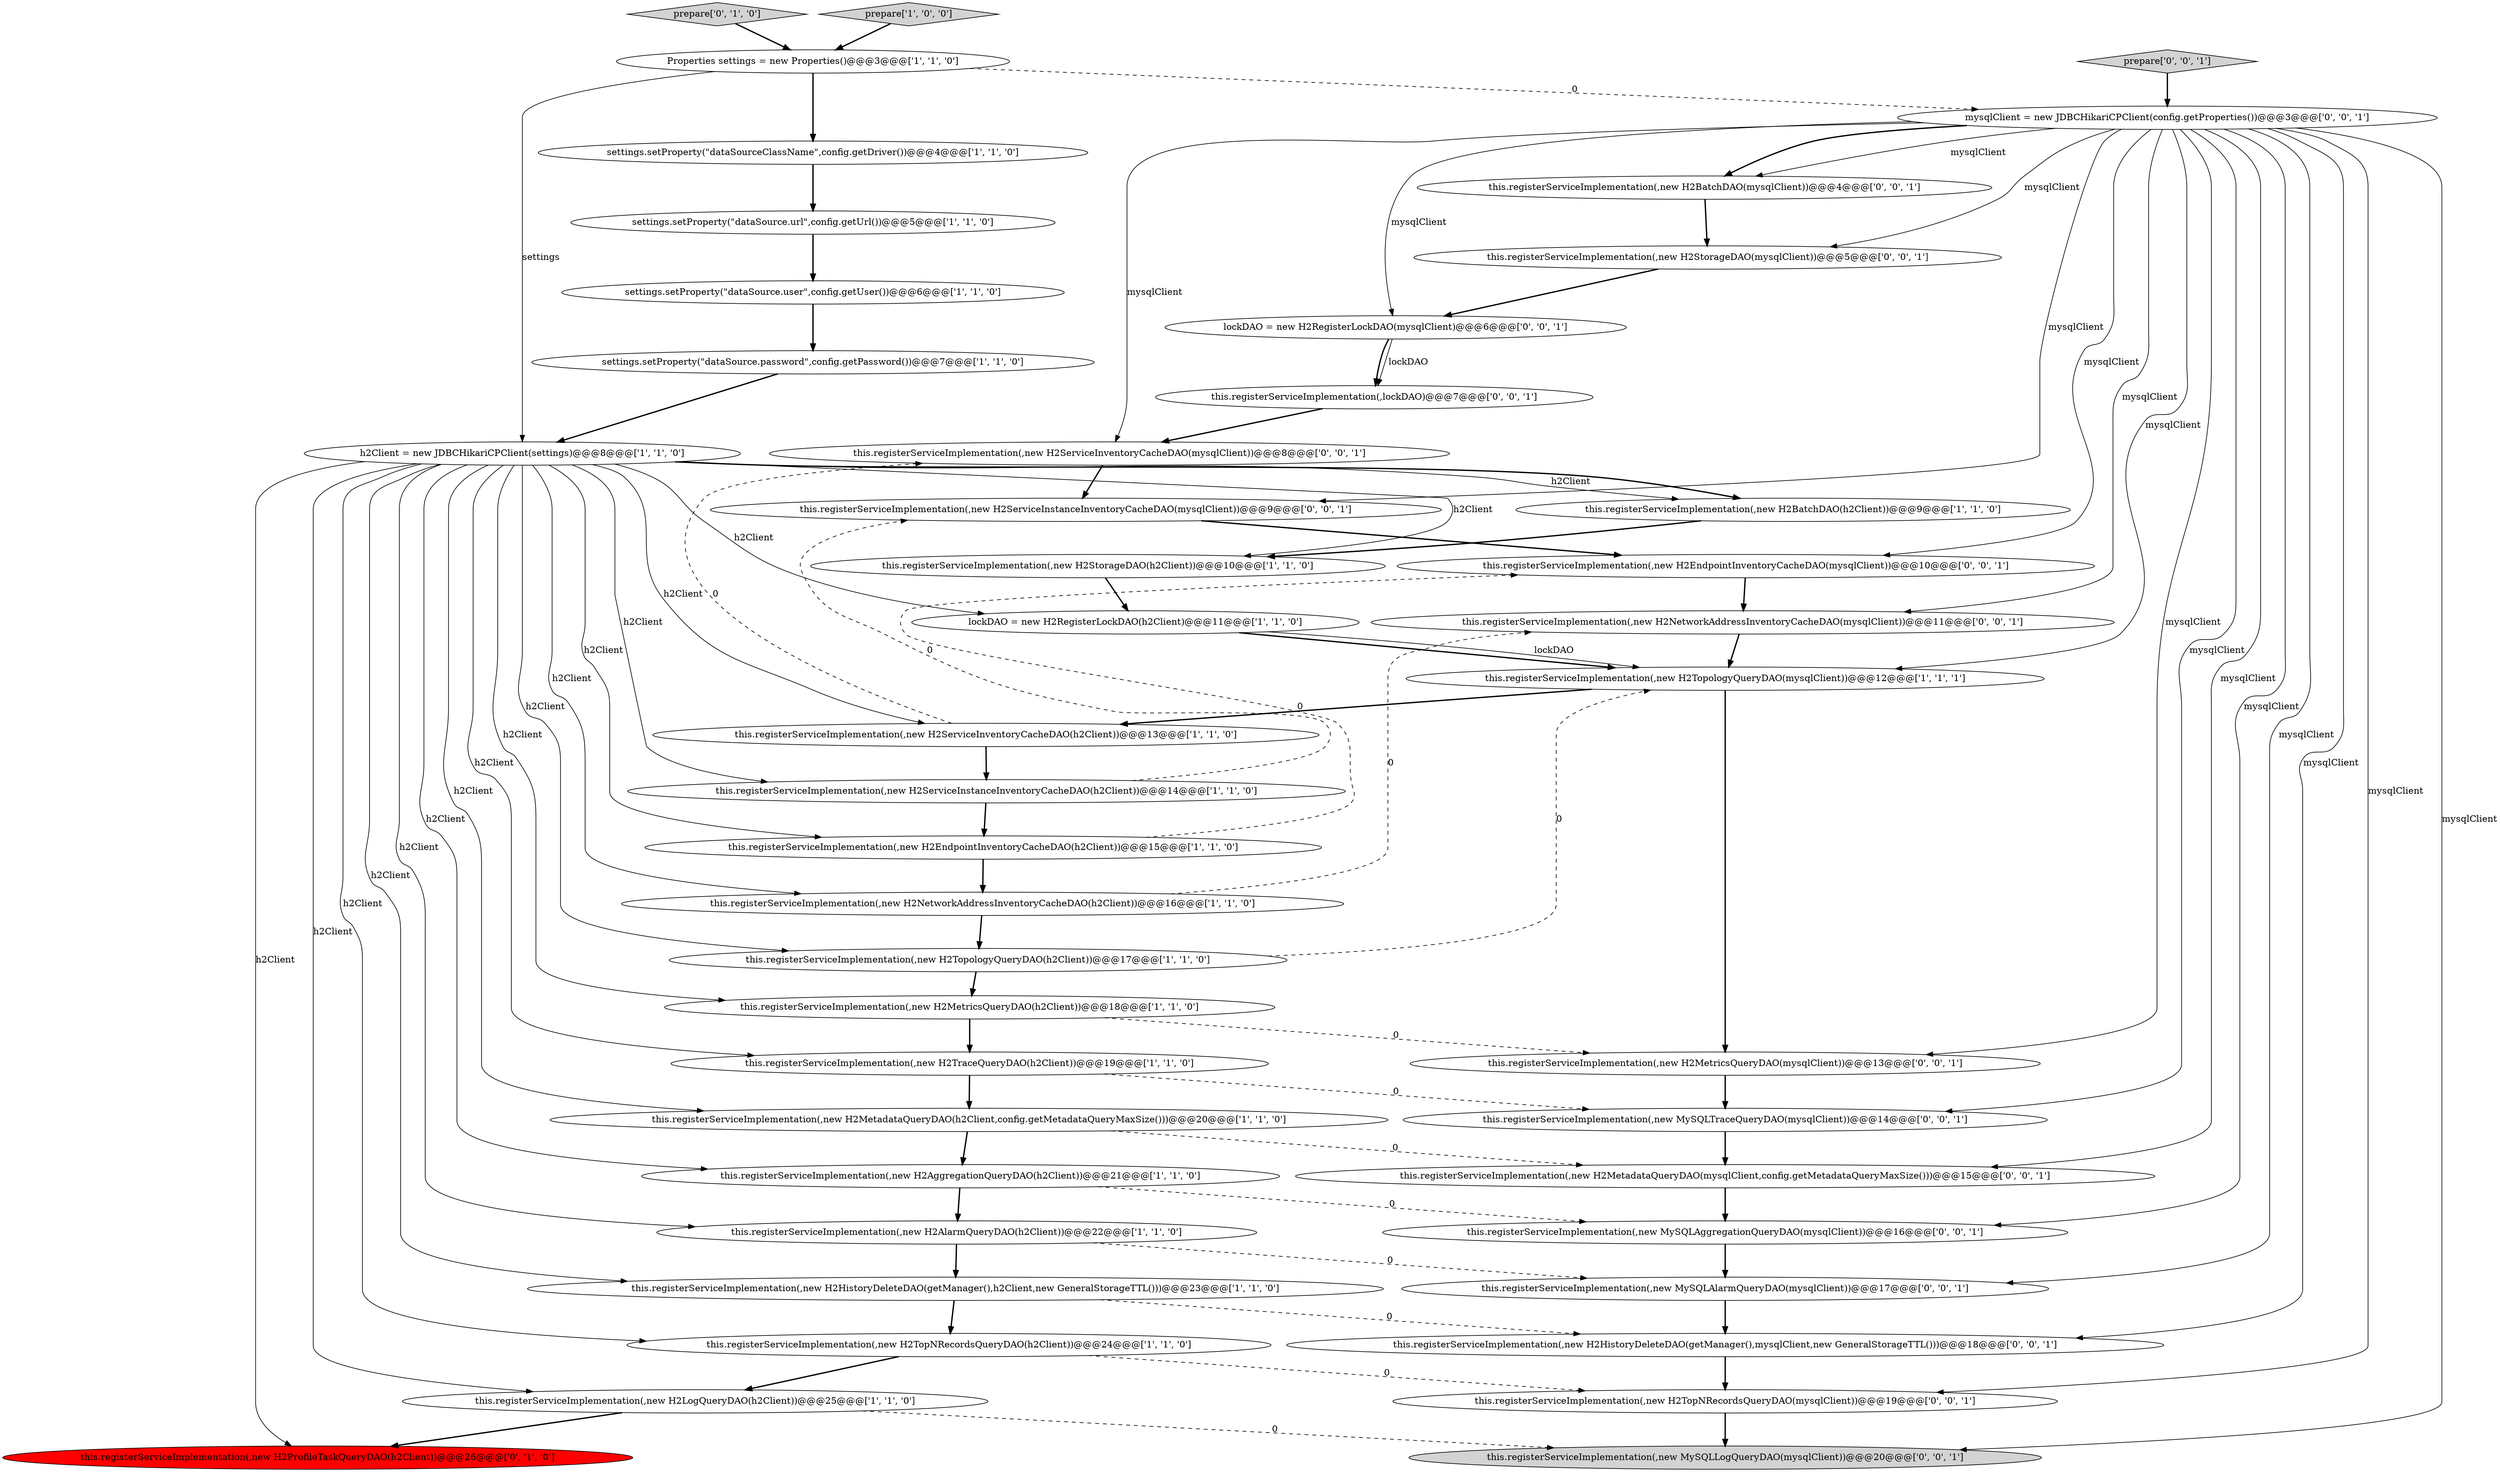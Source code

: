digraph {
30 [style = filled, label = "this.registerServiceImplementation(,new H2MetricsQueryDAO(mysqlClient))@@@13@@@['0', '0', '1']", fillcolor = white, shape = ellipse image = "AAA0AAABBB3BBB"];
40 [style = filled, label = "lockDAO = new H2RegisterLockDAO(mysqlClient)@@@6@@@['0', '0', '1']", fillcolor = white, shape = ellipse image = "AAA0AAABBB3BBB"];
9 [style = filled, label = "this.registerServiceImplementation(,new H2ServiceInventoryCacheDAO(h2Client))@@@13@@@['1', '1', '0']", fillcolor = white, shape = ellipse image = "AAA0AAABBB1BBB"];
29 [style = filled, label = "this.registerServiceImplementation(,lockDAO)@@@7@@@['0', '0', '1']", fillcolor = white, shape = ellipse image = "AAA0AAABBB3BBB"];
1 [style = filled, label = "this.registerServiceImplementation(,new H2TraceQueryDAO(h2Client))@@@19@@@['1', '1', '0']", fillcolor = white, shape = ellipse image = "AAA0AAABBB1BBB"];
33 [style = filled, label = "this.registerServiceImplementation(,new H2EndpointInventoryCacheDAO(mysqlClient))@@@10@@@['0', '0', '1']", fillcolor = white, shape = ellipse image = "AAA0AAABBB3BBB"];
2 [style = filled, label = "this.registerServiceImplementation(,new H2BatchDAO(h2Client))@@@9@@@['1', '1', '0']", fillcolor = white, shape = ellipse image = "AAA0AAABBB1BBB"];
26 [style = filled, label = "this.registerServiceImplementation(,new MySQLTraceQueryDAO(mysqlClient))@@@14@@@['0', '0', '1']", fillcolor = white, shape = ellipse image = "AAA0AAABBB3BBB"];
16 [style = filled, label = "this.registerServiceImplementation(,new H2ServiceInstanceInventoryCacheDAO(h2Client))@@@14@@@['1', '1', '0']", fillcolor = white, shape = ellipse image = "AAA0AAABBB1BBB"];
24 [style = filled, label = "this.registerServiceImplementation(,new H2ProfileTaskQueryDAO(h2Client))@@@26@@@['0', '1', '0']", fillcolor = red, shape = ellipse image = "AAA1AAABBB2BBB"];
21 [style = filled, label = "h2Client = new JDBCHikariCPClient(settings)@@@8@@@['1', '1', '0']", fillcolor = white, shape = ellipse image = "AAA0AAABBB1BBB"];
32 [style = filled, label = "this.registerServiceImplementation(,new H2ServiceInventoryCacheDAO(mysqlClient))@@@8@@@['0', '0', '1']", fillcolor = white, shape = ellipse image = "AAA0AAABBB3BBB"];
41 [style = filled, label = "mysqlClient = new JDBCHikariCPClient(config.getProperties())@@@3@@@['0', '0', '1']", fillcolor = white, shape = ellipse image = "AAA0AAABBB3BBB"];
17 [style = filled, label = "this.registerServiceImplementation(,new H2StorageDAO(h2Client))@@@10@@@['1', '1', '0']", fillcolor = white, shape = ellipse image = "AAA0AAABBB1BBB"];
11 [style = filled, label = "settings.setProperty(\"dataSource.url\",config.getUrl())@@@5@@@['1', '1', '0']", fillcolor = white, shape = ellipse image = "AAA0AAABBB1BBB"];
7 [style = filled, label = "this.registerServiceImplementation(,new H2MetadataQueryDAO(h2Client,config.getMetadataQueryMaxSize()))@@@20@@@['1', '1', '0']", fillcolor = white, shape = ellipse image = "AAA0AAABBB1BBB"];
37 [style = filled, label = "this.registerServiceImplementation(,new H2BatchDAO(mysqlClient))@@@4@@@['0', '0', '1']", fillcolor = white, shape = ellipse image = "AAA0AAABBB3BBB"];
4 [style = filled, label = "Properties settings = new Properties()@@@3@@@['1', '1', '0']", fillcolor = white, shape = ellipse image = "AAA0AAABBB1BBB"];
0 [style = filled, label = "this.registerServiceImplementation(,new H2TopNRecordsQueryDAO(h2Client))@@@24@@@['1', '1', '0']", fillcolor = white, shape = ellipse image = "AAA0AAABBB1BBB"];
3 [style = filled, label = "this.registerServiceImplementation(,new H2NetworkAddressInventoryCacheDAO(h2Client))@@@16@@@['1', '1', '0']", fillcolor = white, shape = ellipse image = "AAA0AAABBB1BBB"];
20 [style = filled, label = "settings.setProperty(\"dataSource.user\",config.getUser())@@@6@@@['1', '1', '0']", fillcolor = white, shape = ellipse image = "AAA0AAABBB1BBB"];
39 [style = filled, label = "this.registerServiceImplementation(,new H2HistoryDeleteDAO(getManager(),mysqlClient,new GeneralStorageTTL()))@@@18@@@['0', '0', '1']", fillcolor = white, shape = ellipse image = "AAA0AAABBB3BBB"];
27 [style = filled, label = "prepare['0', '0', '1']", fillcolor = lightgray, shape = diamond image = "AAA0AAABBB3BBB"];
28 [style = filled, label = "this.registerServiceImplementation(,new H2NetworkAddressInventoryCacheDAO(mysqlClient))@@@11@@@['0', '0', '1']", fillcolor = white, shape = ellipse image = "AAA0AAABBB3BBB"];
15 [style = filled, label = "settings.setProperty(\"dataSourceClassName\",config.getDriver())@@@4@@@['1', '1', '0']", fillcolor = white, shape = ellipse image = "AAA0AAABBB1BBB"];
36 [style = filled, label = "this.registerServiceImplementation(,new MySQLLogQueryDAO(mysqlClient))@@@20@@@['0', '0', '1']", fillcolor = lightgray, shape = ellipse image = "AAA0AAABBB3BBB"];
12 [style = filled, label = "settings.setProperty(\"dataSource.password\",config.getPassword())@@@7@@@['1', '1', '0']", fillcolor = white, shape = ellipse image = "AAA0AAABBB1BBB"];
42 [style = filled, label = "this.registerServiceImplementation(,new MySQLAggregationQueryDAO(mysqlClient))@@@16@@@['0', '0', '1']", fillcolor = white, shape = ellipse image = "AAA0AAABBB3BBB"];
31 [style = filled, label = "this.registerServiceImplementation(,new H2TopNRecordsQueryDAO(mysqlClient))@@@19@@@['0', '0', '1']", fillcolor = white, shape = ellipse image = "AAA0AAABBB3BBB"];
25 [style = filled, label = "prepare['0', '1', '0']", fillcolor = lightgray, shape = diamond image = "AAA0AAABBB2BBB"];
22 [style = filled, label = "prepare['1', '0', '0']", fillcolor = lightgray, shape = diamond image = "AAA0AAABBB1BBB"];
8 [style = filled, label = "this.registerServiceImplementation(,new H2HistoryDeleteDAO(getManager(),h2Client,new GeneralStorageTTL()))@@@23@@@['1', '1', '0']", fillcolor = white, shape = ellipse image = "AAA0AAABBB1BBB"];
34 [style = filled, label = "this.registerServiceImplementation(,new H2ServiceInstanceInventoryCacheDAO(mysqlClient))@@@9@@@['0', '0', '1']", fillcolor = white, shape = ellipse image = "AAA0AAABBB3BBB"];
19 [style = filled, label = "this.registerServiceImplementation(,new H2TopologyQueryDAO(h2Client))@@@17@@@['1', '1', '0']", fillcolor = white, shape = ellipse image = "AAA0AAABBB1BBB"];
13 [style = filled, label = "this.registerServiceImplementation(,new H2TopologyQueryDAO(mysqlClient))@@@12@@@['1', '1', '1']", fillcolor = white, shape = ellipse image = "AAA0AAABBB1BBB"];
35 [style = filled, label = "this.registerServiceImplementation(,new H2MetadataQueryDAO(mysqlClient,config.getMetadataQueryMaxSize()))@@@15@@@['0', '0', '1']", fillcolor = white, shape = ellipse image = "AAA0AAABBB3BBB"];
43 [style = filled, label = "this.registerServiceImplementation(,new MySQLAlarmQueryDAO(mysqlClient))@@@17@@@['0', '0', '1']", fillcolor = white, shape = ellipse image = "AAA0AAABBB3BBB"];
6 [style = filled, label = "lockDAO = new H2RegisterLockDAO(h2Client)@@@11@@@['1', '1', '0']", fillcolor = white, shape = ellipse image = "AAA0AAABBB1BBB"];
5 [style = filled, label = "this.registerServiceImplementation(,new H2AlarmQueryDAO(h2Client))@@@22@@@['1', '1', '0']", fillcolor = white, shape = ellipse image = "AAA0AAABBB1BBB"];
10 [style = filled, label = "this.registerServiceImplementation(,new H2MetricsQueryDAO(h2Client))@@@18@@@['1', '1', '0']", fillcolor = white, shape = ellipse image = "AAA0AAABBB1BBB"];
38 [style = filled, label = "this.registerServiceImplementation(,new H2StorageDAO(mysqlClient))@@@5@@@['0', '0', '1']", fillcolor = white, shape = ellipse image = "AAA0AAABBB3BBB"];
18 [style = filled, label = "this.registerServiceImplementation(,new H2LogQueryDAO(h2Client))@@@25@@@['1', '1', '0']", fillcolor = white, shape = ellipse image = "AAA0AAABBB1BBB"];
14 [style = filled, label = "this.registerServiceImplementation(,new H2EndpointInventoryCacheDAO(h2Client))@@@15@@@['1', '1', '0']", fillcolor = white, shape = ellipse image = "AAA0AAABBB1BBB"];
23 [style = filled, label = "this.registerServiceImplementation(,new H2AggregationQueryDAO(h2Client))@@@21@@@['1', '1', '0']", fillcolor = white, shape = ellipse image = "AAA0AAABBB1BBB"];
14->3 [style = bold, label=""];
4->21 [style = solid, label="settings"];
4->15 [style = bold, label=""];
21->17 [style = solid, label="h2Client"];
32->34 [style = bold, label=""];
9->16 [style = bold, label=""];
21->2 [style = bold, label=""];
22->4 [style = bold, label=""];
8->0 [style = bold, label=""];
41->36 [style = solid, label="mysqlClient"];
21->7 [style = solid, label="h2Client"];
15->11 [style = bold, label=""];
3->19 [style = bold, label=""];
39->31 [style = bold, label=""];
21->18 [style = solid, label="h2Client"];
37->38 [style = bold, label=""];
7->35 [style = dashed, label="0"];
26->35 [style = bold, label=""];
16->14 [style = bold, label=""];
21->6 [style = solid, label="h2Client"];
41->37 [style = solid, label="mysqlClient"];
41->39 [style = solid, label="mysqlClient"];
41->26 [style = solid, label="mysqlClient"];
12->21 [style = bold, label=""];
33->28 [style = bold, label=""];
41->37 [style = bold, label=""];
34->33 [style = bold, label=""];
30->26 [style = bold, label=""];
21->10 [style = solid, label="h2Client"];
41->30 [style = solid, label="mysqlClient"];
21->23 [style = solid, label="h2Client"];
14->33 [style = dashed, label="0"];
21->16 [style = solid, label="h2Client"];
21->2 [style = solid, label="h2Client"];
16->34 [style = dashed, label="0"];
41->13 [style = solid, label="mysqlClient"];
5->43 [style = dashed, label="0"];
29->32 [style = bold, label=""];
7->23 [style = bold, label=""];
21->19 [style = solid, label="h2Client"];
41->35 [style = solid, label="mysqlClient"];
41->28 [style = solid, label="mysqlClient"];
41->34 [style = solid, label="mysqlClient"];
10->1 [style = bold, label=""];
21->14 [style = solid, label="h2Client"];
40->29 [style = bold, label=""];
4->41 [style = dashed, label="0"];
2->17 [style = bold, label=""];
18->24 [style = bold, label=""];
3->28 [style = dashed, label="0"];
23->5 [style = bold, label=""];
17->6 [style = bold, label=""];
1->26 [style = dashed, label="0"];
35->42 [style = bold, label=""];
19->13 [style = dashed, label="0"];
41->32 [style = solid, label="mysqlClient"];
31->36 [style = bold, label=""];
19->10 [style = bold, label=""];
21->5 [style = solid, label="h2Client"];
21->24 [style = solid, label="h2Client"];
1->7 [style = bold, label=""];
9->32 [style = dashed, label="0"];
10->30 [style = dashed, label="0"];
18->36 [style = dashed, label="0"];
6->13 [style = bold, label=""];
21->1 [style = solid, label="h2Client"];
0->18 [style = bold, label=""];
13->9 [style = bold, label=""];
38->40 [style = bold, label=""];
43->39 [style = bold, label=""];
41->40 [style = solid, label="mysqlClient"];
40->29 [style = solid, label="lockDAO"];
11->20 [style = bold, label=""];
5->8 [style = bold, label=""];
42->43 [style = bold, label=""];
41->31 [style = solid, label="mysqlClient"];
25->4 [style = bold, label=""];
28->13 [style = bold, label=""];
13->30 [style = bold, label=""];
41->43 [style = solid, label="mysqlClient"];
21->9 [style = solid, label="h2Client"];
21->3 [style = solid, label="h2Client"];
41->38 [style = solid, label="mysqlClient"];
6->13 [style = solid, label="lockDAO"];
8->39 [style = dashed, label="0"];
21->0 [style = solid, label="h2Client"];
27->41 [style = bold, label=""];
20->12 [style = bold, label=""];
0->31 [style = dashed, label="0"];
41->33 [style = solid, label="mysqlClient"];
23->42 [style = dashed, label="0"];
41->42 [style = solid, label="mysqlClient"];
21->8 [style = solid, label="h2Client"];
}
